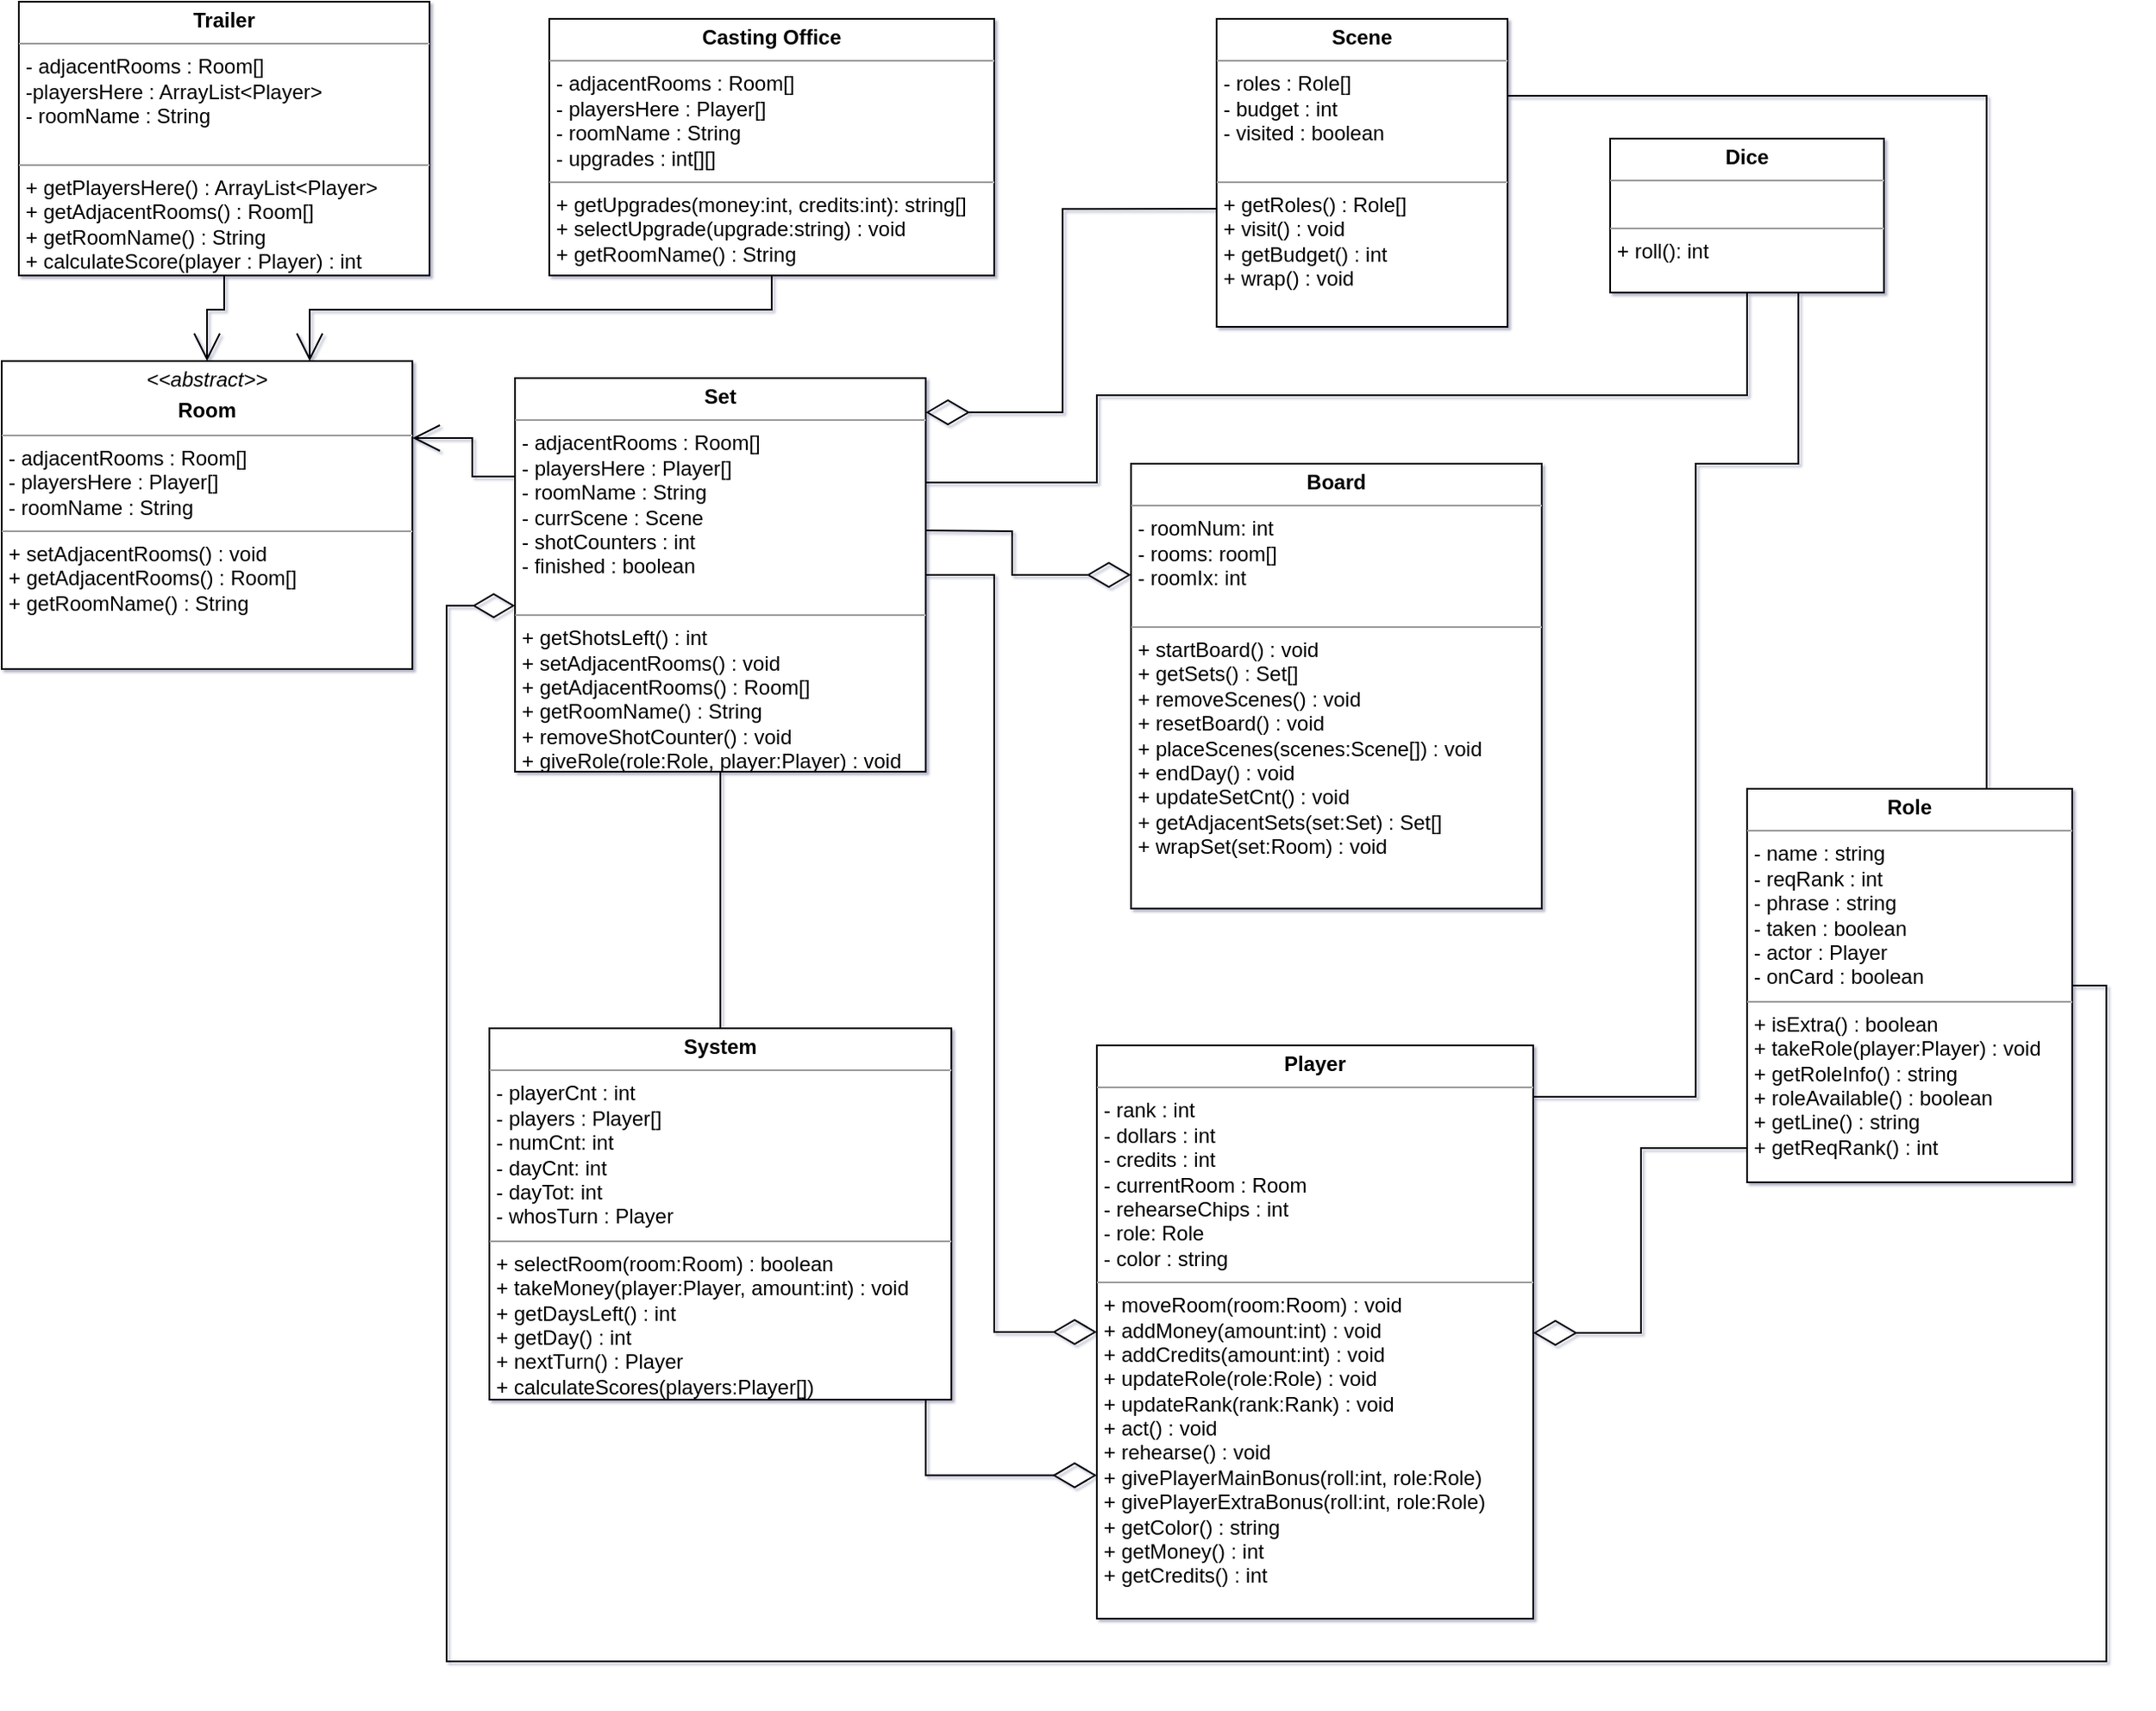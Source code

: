 <mxfile version="10.6.7"><diagram id="fVTvQZVJanAwaT8dFzyd" name="Page-1"><mxGraphModel dx="1810" dy="983" grid="1" gridSize="10" guides="1" tooltips="1" connect="1" arrows="1" fold="1" page="0" pageScale="1" pageWidth="850" pageHeight="1100" background="none" math="0" shadow="1"><root><mxCell id="0"/><mxCell id="1" parent="0"/><mxCell id="-_RDKnGKgNZBvPyS0_JO-11" style="edgeStyle=orthogonalEdgeStyle;rounded=0;orthogonalLoop=1;jettySize=auto;html=1;exitX=0.5;exitY=1;exitDx=0;exitDy=0;entryX=0.996;entryY=0.045;entryDx=0;entryDy=0;entryPerimeter=0;startArrow=none;startFill=0;endArrow=none;endFill=0;endSize=13;" parent="1" source="Oh5qe5PW7aSq9GqOu3Y6-1" target="Oh5qe5PW7aSq9GqOu3Y6-4" edge="1"><mxGeometry relative="1" as="geometry"><Array as="points"><mxPoint x="540" y="-30"/><mxPoint x="480" y="-30"/><mxPoint x="480" y="340"/><mxPoint x="384" y="340"/></Array></mxGeometry></mxCell><mxCell id="Oh5qe5PW7aSq9GqOu3Y6-1" value="&lt;p style=&quot;margin: 0px ; margin-top: 4px ; text-align: center&quot;&gt;&lt;b&gt;Dice&lt;/b&gt;&lt;/p&gt;&lt;hr size=&quot;1&quot;&gt;&lt;p style=&quot;margin: 0px ; margin-left: 4px&quot;&gt;&lt;br&gt;&lt;/p&gt;&lt;hr size=&quot;1&quot;&gt;&lt;p style=&quot;margin: 0px ; margin-left: 4px&quot;&gt;+ roll(): int&lt;/p&gt;" style="verticalAlign=top;align=left;overflow=fill;fontSize=12;fontFamily=Helvetica;html=1;" parent="1" vertex="1"><mxGeometry x="430" y="-220" width="160" height="90" as="geometry"/></mxCell><mxCell id="Oh5qe5PW7aSq9GqOu3Y6-4" value="&lt;p style=&quot;margin: 0px ; margin-top: 4px ; text-align: center&quot;&gt;&lt;b&gt;Player&lt;/b&gt;&lt;/p&gt;&lt;hr size=&quot;1&quot;&gt;&lt;p style=&quot;margin: 0px ; margin-left: 4px&quot;&gt;- rank : int&lt;/p&gt;&lt;p style=&quot;margin: 0px ; margin-left: 4px&quot;&gt;- dollars : int&lt;/p&gt;&lt;p style=&quot;margin: 0px ; margin-left: 4px&quot;&gt;- credits : int&lt;/p&gt;&lt;p style=&quot;margin: 0px ; margin-left: 4px&quot;&gt;- currentRoom : Room&lt;/p&gt;&lt;p style=&quot;margin: 0px ; margin-left: 4px&quot;&gt;- rehearseChips : int&lt;/p&gt;&lt;p style=&quot;margin: 0px ; margin-left: 4px&quot;&gt;- role: Role&lt;/p&gt;&lt;p style=&quot;margin: 0px ; margin-left: 4px&quot;&gt;- color : string&lt;/p&gt;&lt;hr size=&quot;1&quot;&gt;&lt;p style=&quot;margin: 0px ; margin-left: 4px&quot;&gt;+ moveRoom(room:Room) : void&lt;/p&gt;&lt;p style=&quot;margin: 0px ; margin-left: 4px&quot;&gt;+ addMoney(amount:int) : void&lt;/p&gt;&lt;p style=&quot;margin: 0px ; margin-left: 4px&quot;&gt;+ addCredits(amount:int) : void&lt;br&gt;&lt;/p&gt;&lt;p style=&quot;margin: 0px ; margin-left: 4px&quot;&gt;+ updateRole(role:Role) : void&lt;/p&gt;&lt;p style=&quot;margin: 0px ; margin-left: 4px&quot;&gt;+ updateRank(rank:Rank) : void&lt;/p&gt;&lt;p style=&quot;margin: 0px ; margin-left: 4px&quot;&gt;+ act() : void&lt;/p&gt;&lt;p style=&quot;margin: 0px ; margin-left: 4px&quot;&gt;+ rehearse() : void&lt;/p&gt;&lt;p style=&quot;margin: 0px ; margin-left: 4px&quot;&gt;+ givePlayerMainBonus(roll:int, role:Role)&lt;/p&gt;&lt;p style=&quot;margin: 0px ; margin-left: 4px&quot;&gt;+ givePlayerExtraBonus(roll:int, role:Role)&lt;/p&gt;&lt;p style=&quot;margin: 0px ; margin-left: 4px&quot;&gt;+ getColor() : string&lt;/p&gt;&lt;p style=&quot;margin: 0px ; margin-left: 4px&quot;&gt;+ getMoney() : int&lt;/p&gt;&lt;p style=&quot;margin: 0px ; margin-left: 4px&quot;&gt;+ getCredits() : int&lt;/p&gt;" style="verticalAlign=top;align=left;overflow=fill;fontSize=12;fontFamily=Helvetica;html=1;" parent="1" vertex="1"><mxGeometry x="130" y="310" width="255" height="335" as="geometry"/></mxCell><mxCell id="-_RDKnGKgNZBvPyS0_JO-5" style="edgeStyle=orthogonalEdgeStyle;rounded=0;orthogonalLoop=1;jettySize=auto;html=1;exitX=0;exitY=0.25;exitDx=0;exitDy=0;startArrow=diamondThin;startFill=0;endArrow=none;endFill=0;endSize=26;startSize=23;" parent="1" source="4h0PjpklvI_O5xGhgY6Q-2" edge="1"><mxGeometry relative="1" as="geometry"><mxPoint x="30" y="9" as="targetPoint"/></mxGeometry></mxCell><mxCell id="4h0PjpklvI_O5xGhgY6Q-2" value="&lt;p style=&quot;margin: 0px ; margin-top: 4px ; text-align: center&quot;&gt;&lt;b&gt;Board&lt;/b&gt;&lt;/p&gt;&lt;hr size=&quot;1&quot;&gt;&lt;p style=&quot;margin: 0px ; margin-left: 4px&quot;&gt;- roomNum: int&lt;/p&gt;&lt;p style=&quot;margin: 0px ; margin-left: 4px&quot;&gt;- rooms: room[]&lt;/p&gt;&lt;p style=&quot;margin: 0px ; margin-left: 4px&quot;&gt;- roomIx: int&lt;/p&gt;&lt;br&gt;&lt;hr size=&quot;1&quot;&gt;&lt;p style=&quot;margin: 0px ; margin-left: 4px&quot;&gt;+ startBoard() : void&lt;/p&gt;&lt;p style=&quot;margin: 0px ; margin-left: 4px&quot;&gt;+ getSets() : Set[]&lt;/p&gt;&lt;p style=&quot;margin: 0px 0px 0px 4px&quot;&gt;+ removeScenes() : void&lt;/p&gt;&lt;p style=&quot;margin: 0px 0px 0px 4px&quot;&gt;+ resetBoard() : void&lt;/p&gt;&lt;p style=&quot;margin: 0px 0px 0px 4px&quot;&gt;+ placeScenes(scenes:Scene[]) : void&lt;/p&gt;&lt;p style=&quot;margin: 0px 0px 0px 4px&quot;&gt;&lt;span&gt;+ endDay() : void&lt;/span&gt;&lt;/p&gt;&lt;p style=&quot;margin: 0px 0px 0px 4px&quot;&gt;&lt;span&gt;+ updateSetCnt() : void&lt;/span&gt;&lt;/p&gt;&lt;p style=&quot;margin: 0px 0px 0px 4px&quot;&gt;&lt;span&gt;+ getAdjacentSets(set:Set) : Set[]&lt;/span&gt;&lt;/p&gt;&lt;p style=&quot;margin: 0px 0px 0px 4px&quot;&gt;&lt;span&gt;+ wrapSet(set:Room) : void&lt;/span&gt;&lt;/p&gt;&lt;p&gt;&lt;br&gt;&lt;/p&gt;" style="verticalAlign=top;align=left;overflow=fill;fontSize=12;fontFamily=Helvetica;html=1;" parent="1" vertex="1"><mxGeometry x="150" y="-30" width="240" height="260" as="geometry"/></mxCell><mxCell id="jvkmlrlGC_k6huS0A-HS-1" style="edgeStyle=orthogonalEdgeStyle;rounded=0;orthogonalLoop=1;jettySize=auto;html=1;exitX=0.5;exitY=0;exitDx=0;exitDy=0;endArrow=none;endFill=0;" parent="1" source="4h0PjpklvI_O5xGhgY6Q-3" target="TUsEnVeMYbCECbRptGAs-1" edge="1"><mxGeometry relative="1" as="geometry"/></mxCell><mxCell id="-_RDKnGKgNZBvPyS0_JO-12" style="edgeStyle=orthogonalEdgeStyle;rounded=0;orthogonalLoop=1;jettySize=auto;html=1;startArrow=none;startFill=0;endArrow=diamondThin;endFill=0;endSize=23;entryX=0;entryY=0.75;entryDx=0;entryDy=0;startSize=9;" parent="1" source="4h0PjpklvI_O5xGhgY6Q-3" target="Oh5qe5PW7aSq9GqOu3Y6-4" edge="1"><mxGeometry relative="1" as="geometry"><mxPoint x="120" y="561" as="targetPoint"/><Array as="points"><mxPoint x="30" y="561"/></Array></mxGeometry></mxCell><mxCell id="4h0PjpklvI_O5xGhgY6Q-3" value="&lt;p style=&quot;margin: 0px ; margin-top: 4px ; text-align: center&quot;&gt;&lt;b&gt;System&lt;/b&gt;&lt;/p&gt;&lt;hr size=&quot;1&quot;&gt;&lt;p style=&quot;margin: 0px ; margin-left: 4px&quot;&gt;- playerCnt : int&lt;/p&gt;&lt;p style=&quot;margin: 0px ; margin-left: 4px&quot;&gt;- players : Player[]&lt;/p&gt;&lt;p style=&quot;margin: 0px ; margin-left: 4px&quot;&gt;- numCnt: int&lt;/p&gt;&lt;p style=&quot;margin: 0px ; margin-left: 4px&quot;&gt;- dayCnt: int&lt;/p&gt;&lt;p style=&quot;margin: 0px ; margin-left: 4px&quot;&gt;- dayTot: int&lt;/p&gt;&lt;p style=&quot;margin: 0px ; margin-left: 4px&quot;&gt;- whosTurn : Player&lt;/p&gt;&lt;hr size=&quot;1&quot;&gt;&lt;p style=&quot;margin: 0px ; margin-left: 4px&quot;&gt;+ selectRoom(room:Room) : boolean&lt;/p&gt;&lt;p style=&quot;margin: 0px ; margin-left: 4px&quot;&gt;+ takeMoney(player:Player, amount:int) : void&lt;/p&gt;&lt;p style=&quot;margin: 0px ; margin-left: 4px&quot;&gt;+ getDaysLeft() : int&lt;/p&gt;&lt;p style=&quot;margin: 0px ; margin-left: 4px&quot;&gt;+ getDay() : int&lt;/p&gt;&lt;p style=&quot;margin: 0px ; margin-left: 4px&quot;&gt;+ nextTurn() : Player&lt;/p&gt;&lt;p style=&quot;margin: 0px ; margin-left: 4px&quot;&gt;+ calculateScores(players:Player[])&lt;/p&gt;" style="verticalAlign=top;align=left;overflow=fill;fontSize=12;fontFamily=Helvetica;html=1;" parent="1" vertex="1"><mxGeometry x="-225" y="300" width="270" height="217" as="geometry"/></mxCell><mxCell id="-_RDKnGKgNZBvPyS0_JO-3" style="edgeStyle=orthogonalEdgeStyle;rounded=0;orthogonalLoop=1;jettySize=auto;html=1;exitX=1;exitY=0.5;exitDx=0;exitDy=0;entryX=0;entryY=0.5;entryDx=0;entryDy=0;startArrow=none;startFill=0;endArrow=diamondThin;endFill=0;endSize=23;" parent="1" source="TUsEnVeMYbCECbRptGAs-1" target="Oh5qe5PW7aSq9GqOu3Y6-4" edge="1"><mxGeometry relative="1" as="geometry"/></mxCell><mxCell id="-_RDKnGKgNZBvPyS0_JO-6" style="edgeStyle=orthogonalEdgeStyle;rounded=0;orthogonalLoop=1;jettySize=auto;html=1;exitX=1;exitY=0.25;exitDx=0;exitDy=0;entryX=0.5;entryY=1;entryDx=0;entryDy=0;startArrow=none;startFill=0;endArrow=none;endFill=0;endSize=20;" parent="1" source="TUsEnVeMYbCECbRptGAs-1" target="Oh5qe5PW7aSq9GqOu3Y6-1" edge="1"><mxGeometry relative="1" as="geometry"><Array as="points"><mxPoint x="130" y="-19"/><mxPoint x="130" y="-70"/><mxPoint x="510" y="-70"/><mxPoint x="510" y="-130"/></Array></mxGeometry></mxCell><mxCell id="-_RDKnGKgNZBvPyS0_JO-10" style="edgeStyle=orthogonalEdgeStyle;rounded=0;orthogonalLoop=1;jettySize=auto;html=1;startArrow=diamondThin;startFill=0;endArrow=none;endFill=0;endSize=14;entryX=0.002;entryY=0.617;entryDx=0;entryDy=0;entryPerimeter=0;startSize=23;" parent="1" source="TUsEnVeMYbCECbRptGAs-1" target="jvkmlrlGC_k6huS0A-HS-3" edge="1"><mxGeometry relative="1" as="geometry"><mxPoint x="190" y="-177" as="targetPoint"/><Array as="points"><mxPoint x="110" y="-60"/><mxPoint x="110" y="-179"/></Array></mxGeometry></mxCell><mxCell id="-_RDKnGKgNZBvPyS0_JO-15" style="edgeStyle=orthogonalEdgeStyle;rounded=0;orthogonalLoop=1;jettySize=auto;html=1;entryX=1;entryY=0.5;entryDx=0;entryDy=0;startArrow=diamondThin;startFill=0;endArrow=none;endFill=0;endSize=19;strokeWidth=1;startSize=22;" parent="1" source="TUsEnVeMYbCECbRptGAs-1" target="jvkmlrlGC_k6huS0A-HS-4" edge="1"><mxGeometry relative="1" as="geometry"><Array as="points"><mxPoint x="-250" y="53"/><mxPoint x="-250" y="670"/><mxPoint x="720" y="670"/><mxPoint x="720" y="275"/></Array></mxGeometry></mxCell><mxCell id="vtt0sT-a_qPKqWchwf0A-4" style="edgeStyle=orthogonalEdgeStyle;rounded=0;orthogonalLoop=1;jettySize=auto;html=1;exitX=0;exitY=0.25;exitDx=0;exitDy=0;entryX=1;entryY=0.25;entryDx=0;entryDy=0;strokeWidth=1;endSize=14;endArrow=open;endFill=0;" parent="1" source="TUsEnVeMYbCECbRptGAs-1" target="vtt0sT-a_qPKqWchwf0A-1" edge="1"><mxGeometry relative="1" as="geometry"/></mxCell><mxCell id="TUsEnVeMYbCECbRptGAs-1" value="&lt;p style=&quot;margin: 0px ; margin-top: 4px ; text-align: center&quot;&gt;&lt;b&gt;Set&lt;/b&gt;&lt;/p&gt;&lt;hr size=&quot;1&quot;&gt;&lt;p style=&quot;margin: 0px ; margin-left: 4px&quot;&gt;- adjacentRooms : Room[]&lt;/p&gt;&lt;p style=&quot;margin: 0px ; margin-left: 4px&quot;&gt;- playersHere : Player[]&lt;/p&gt;&lt;p style=&quot;margin: 0px ; margin-left: 4px&quot;&gt;- roomName : String&lt;/p&gt;&lt;p style=&quot;margin: 0px ; margin-left: 4px&quot;&gt;- currScene : Scene&lt;/p&gt;&lt;p style=&quot;margin: 0px ; margin-left: 4px&quot;&gt;&lt;span&gt;- shotCounters : int&lt;/span&gt;&lt;br&gt;&lt;/p&gt;&lt;p style=&quot;margin: 0px ; margin-left: 4px&quot;&gt;- finished : boolean&lt;/p&gt;&lt;p style=&quot;margin: 0px ; margin-left: 4px&quot;&gt;&lt;br&gt;&lt;/p&gt;&lt;hr size=&quot;1&quot;&gt;&lt;p style=&quot;margin: 0px ; margin-left: 4px&quot;&gt;&lt;span&gt;+ getShotsLeft() : int&lt;/span&gt;&lt;br&gt;&lt;/p&gt;&lt;p style=&quot;margin: 0px ; margin-left: 4px&quot;&gt;+ setAdjacentRooms() : void&lt;/p&gt;&lt;p style=&quot;margin: 0px ; margin-left: 4px&quot;&gt;+ getAdjacentRooms() : Room[]&lt;/p&gt;&lt;p style=&quot;margin: 0px ; margin-left: 4px&quot;&gt;+ getRoomName() : String&lt;/p&gt;&lt;p style=&quot;margin: 0px ; margin-left: 4px&quot;&gt;+ removeShotCounter() : void&lt;/p&gt;&lt;p style=&quot;margin: 0px ; margin-left: 4px&quot;&gt;+ giveRole(role:Role, player:Player) : void&lt;/p&gt;" style="verticalAlign=top;align=left;overflow=fill;fontSize=12;fontFamily=Helvetica;html=1;" parent="1" vertex="1"><mxGeometry x="-210" y="-80" width="240" height="230" as="geometry"/></mxCell><mxCell id="-_RDKnGKgNZBvPyS0_JO-7" style="edgeStyle=orthogonalEdgeStyle;rounded=0;orthogonalLoop=1;jettySize=auto;html=1;entryX=0.75;entryY=0;entryDx=0;entryDy=0;startArrow=none;startFill=0;endArrow=open;endFill=0;endSize=14;" parent="1" source="qErPJ1Qao0m9i1sgsm8N-1" target="vtt0sT-a_qPKqWchwf0A-1" edge="1"><mxGeometry relative="1" as="geometry"><Array as="points"><mxPoint x="-60" y="-120"/><mxPoint x="-330" y="-120"/></Array></mxGeometry></mxCell><mxCell id="qErPJ1Qao0m9i1sgsm8N-1" value="&lt;p style=&quot;margin: 0px ; margin-top: 4px ; text-align: center&quot;&gt;&lt;b&gt;Casting Office&lt;/b&gt;&lt;/p&gt;&lt;hr size=&quot;1&quot;&gt;&lt;p style=&quot;margin: 0px ; margin-left: 4px&quot;&gt;&lt;span&gt;- adjacentRooms : Room[]&lt;/span&gt;&lt;br&gt;&lt;/p&gt;&lt;p style=&quot;margin: 0px ; margin-left: 4px&quot;&gt;- playersHere : Player[]&lt;/p&gt;&lt;p style=&quot;margin: 0px ; margin-left: 4px&quot;&gt;- roomName : String&lt;/p&gt;&lt;p style=&quot;margin: 0px ; margin-left: 4px&quot;&gt;- upgrades : int[][]&lt;/p&gt;&lt;hr size=&quot;1&quot;&gt;&lt;p style=&quot;margin: 0px ; margin-left: 4px&quot;&gt;+ getUpgrades(money:int, credits:int): string[]&lt;/p&gt;&lt;p style=&quot;margin: 0px ; margin-left: 4px&quot;&gt;+ selectUpgrade(upgrade:string) : void&lt;/p&gt;&lt;p style=&quot;margin: 0px ; margin-left: 4px&quot;&gt;+ getRoomName() : String&lt;/p&gt;" style="verticalAlign=top;align=left;overflow=fill;fontSize=12;fontFamily=Helvetica;html=1;" parent="1" vertex="1"><mxGeometry x="-190" y="-290" width="260" height="150" as="geometry"/></mxCell><mxCell id="jvkmlrlGC_k6huS0A-HS-3" value="&lt;p style=&quot;margin: 0px ; margin-top: 4px ; text-align: center&quot;&gt;&lt;b&gt;Scene&lt;/b&gt;&lt;/p&gt;&lt;hr size=&quot;1&quot;&gt;&lt;p style=&quot;margin: 0px ; margin-left: 4px&quot;&gt;- roles : Role[]&lt;/p&gt;&lt;p style=&quot;margin: 0px ; margin-left: 4px&quot;&gt;- budget : int&lt;/p&gt;&lt;p style=&quot;margin: 0px ; margin-left: 4px&quot;&gt;- visited : boolean&lt;/p&gt;&lt;p style=&quot;margin: 0px ; margin-left: 4px&quot;&gt;&lt;br&gt;&lt;/p&gt;&lt;hr size=&quot;1&quot;&gt;&lt;p style=&quot;margin: 0px ; margin-left: 4px&quot;&gt;+ getRoles() : Role[]&lt;/p&gt;&lt;p style=&quot;margin: 0px ; margin-left: 4px&quot;&gt;+ visit() : void&lt;/p&gt;&lt;p style=&quot;margin: 0px ; margin-left: 4px&quot;&gt;+ getBudget() : int&lt;/p&gt;&lt;p style=&quot;margin: 0px ; margin-left: 4px&quot;&gt;+ wrap() : void&lt;/p&gt;&lt;p style=&quot;margin: 0px ; margin-left: 4px&quot;&gt;&lt;br&gt;&lt;/p&gt;" style="verticalAlign=top;align=left;overflow=fill;fontSize=12;fontFamily=Helvetica;html=1;" parent="1" vertex="1"><mxGeometry x="200" y="-290" width="170" height="180" as="geometry"/></mxCell><mxCell id="-_RDKnGKgNZBvPyS0_JO-14" style="edgeStyle=orthogonalEdgeStyle;rounded=0;orthogonalLoop=1;jettySize=auto;html=1;entryX=1;entryY=0.25;entryDx=0;entryDy=0;startArrow=none;startFill=0;endArrow=none;endFill=0;endSize=13;" parent="1" source="jvkmlrlGC_k6huS0A-HS-4" target="jvkmlrlGC_k6huS0A-HS-3" edge="1"><mxGeometry relative="1" as="geometry"><Array as="points"><mxPoint x="650" y="-245"/></Array></mxGeometry></mxCell><mxCell id="MUYyh56bBL0pDzH3x22O-2" style="edgeStyle=orthogonalEdgeStyle;rounded=0;orthogonalLoop=1;jettySize=auto;html=1;startArrow=none;startFill=0;endArrow=diamondThin;endFill=0;endSize=23;" parent="1" source="jvkmlrlGC_k6huS0A-HS-4" target="Oh5qe5PW7aSq9GqOu3Y6-4" edge="1"><mxGeometry relative="1" as="geometry"><Array as="points"><mxPoint x="448" y="370"/><mxPoint x="448" y="478"/></Array></mxGeometry></mxCell><mxCell id="jvkmlrlGC_k6huS0A-HS-4" value="&lt;p style=&quot;margin: 0px ; margin-top: 4px ; text-align: center&quot;&gt;&lt;b&gt;Role&lt;/b&gt;&lt;/p&gt;&lt;hr size=&quot;1&quot;&gt;&lt;p style=&quot;margin: 0px ; margin-left: 4px&quot;&gt;- name : string&lt;/p&gt;&lt;p style=&quot;margin: 0px ; margin-left: 4px&quot;&gt;- reqRank : int&lt;/p&gt;&lt;p style=&quot;margin: 0px ; margin-left: 4px&quot;&gt;- phrase : string&lt;/p&gt;&lt;p style=&quot;margin: 0px ; margin-left: 4px&quot;&gt;- taken : boolean&lt;/p&gt;&lt;p style=&quot;margin: 0px ; margin-left: 4px&quot;&gt;- actor : Player&lt;/p&gt;&lt;p style=&quot;margin: 0px ; margin-left: 4px&quot;&gt;- onCard : boolean&lt;/p&gt;&lt;hr size=&quot;1&quot;&gt;&lt;p style=&quot;margin: 0px ; margin-left: 4px&quot;&gt;+ isExtra() : boolean&lt;/p&gt;&lt;p style=&quot;margin: 0px ; margin-left: 4px&quot;&gt;+ takeRole(player:Player) : void&lt;/p&gt;&lt;p style=&quot;margin: 0px ; margin-left: 4px&quot;&gt;+ getRoleInfo() : string&lt;/p&gt;&lt;p style=&quot;margin: 0px ; margin-left: 4px&quot;&gt;+ roleAvailable() : boolean&lt;/p&gt;&lt;p style=&quot;margin: 0px ; margin-left: 4px&quot;&gt;+ getLine() : string&lt;/p&gt;&lt;p style=&quot;margin: 0px ; margin-left: 4px&quot;&gt;+ getReqRank() : int&lt;/p&gt;" style="verticalAlign=top;align=left;overflow=fill;fontSize=12;fontFamily=Helvetica;html=1;" parent="1" vertex="1"><mxGeometry x="510" y="160" width="190" height="230" as="geometry"/></mxCell><mxCell id="vtt0sT-a_qPKqWchwf0A-1" value="&lt;p style=&quot;margin: 0px ; margin-top: 4px ; text-align: center&quot;&gt;&lt;i&gt;&amp;lt;&amp;lt;abstract&amp;gt;&amp;gt;&lt;/i&gt;&lt;/p&gt;&lt;p style=&quot;margin: 0px ; margin-top: 4px ; text-align: center&quot;&gt;&lt;b&gt;Room&lt;/b&gt;&lt;/p&gt;&lt;hr size=&quot;1&quot;&gt;&lt;p style=&quot;margin: 0px ; margin-left: 4px&quot;&gt;&lt;span&gt;- adjacentRooms : Room[]&lt;/span&gt;&lt;br&gt;&lt;/p&gt;&lt;p style=&quot;margin: 0px ; margin-left: 4px&quot;&gt;- playersHere : Player[]&lt;/p&gt;&lt;p style=&quot;margin: 0px ; margin-left: 4px&quot;&gt;- roomName : String&lt;/p&gt;&lt;hr size=&quot;1&quot;&gt;&lt;p style=&quot;margin: 0px ; margin-left: 4px&quot;&gt;&lt;span&gt;+ setAdjacentRooms() : void&lt;/span&gt;&lt;br&gt;&lt;/p&gt;&lt;p style=&quot;margin: 0px ; margin-left: 4px&quot;&gt;+ getAdjacentRooms() : Room[]&lt;/p&gt;&lt;p style=&quot;margin: 0px ; margin-left: 4px&quot;&gt;+ getRoomName() : String&lt;/p&gt;&lt;p style=&quot;margin: 0px ; margin-left: 4px&quot;&gt;&lt;br&gt;&lt;/p&gt;" style="verticalAlign=top;align=left;overflow=fill;fontSize=12;fontFamily=Helvetica;html=1;" parent="1" vertex="1"><mxGeometry x="-510" y="-90" width="240" height="180" as="geometry"/></mxCell><mxCell id="nHm1e1pMq1fWcGyHNHRQ-7" style="edgeStyle=orthogonalEdgeStyle;rounded=0;orthogonalLoop=1;jettySize=auto;html=1;exitX=0.5;exitY=1;exitDx=0;exitDy=0;endArrow=open;endFill=0;endSize=14;" parent="1" source="vtt0sT-a_qPKqWchwf0A-2" target="vtt0sT-a_qPKqWchwf0A-1" edge="1"><mxGeometry relative="1" as="geometry"/></mxCell><mxCell id="vtt0sT-a_qPKqWchwf0A-2" value="&lt;p style=&quot;margin: 0px ; margin-top: 4px ; text-align: center&quot;&gt;&lt;b&gt;Trailer&lt;/b&gt;&lt;/p&gt;&lt;hr size=&quot;1&quot;&gt;&lt;p style=&quot;margin: 0px ; margin-left: 4px&quot;&gt;&lt;span&gt;- adjacentRooms : Room[]&lt;/span&gt;&lt;br&gt;&lt;/p&gt;&lt;p style=&quot;margin: 0px ; margin-left: 4px&quot;&gt;-playersHere : ArrayList&amp;lt;Player&amp;gt;&lt;/p&gt;&lt;p style=&quot;margin: 0px ; margin-left: 4px&quot;&gt;- roomName : String&lt;/p&gt;&lt;p style=&quot;margin: 0px ; margin-left: 4px&quot;&gt;&lt;br&gt;&lt;/p&gt;&lt;hr size=&quot;1&quot;&gt;&lt;p style=&quot;margin: 0px ; margin-left: 4px&quot;&gt;&lt;span&gt;+ getPlayersHere() : ArrayList&amp;lt;Player&amp;gt;&lt;/span&gt;&lt;/p&gt;&lt;p style=&quot;margin: 0px ; margin-left: 4px&quot;&gt;+ getAdjacentRooms() : Room[]&lt;/p&gt;&lt;p style=&quot;margin: 0px ; margin-left: 4px&quot;&gt;+ getRoomName() : String&lt;/p&gt;&lt;p style=&quot;margin: 0px ; margin-left: 4px&quot;&gt;+ calculateScore(player : Player) : int&lt;/p&gt;" style="verticalAlign=top;align=left;overflow=fill;fontSize=12;fontFamily=Helvetica;html=1;" parent="1" vertex="1"><mxGeometry x="-500" y="-300" width="240" height="160" as="geometry"/></mxCell></root></mxGraphModel></diagram></mxfile>